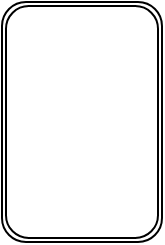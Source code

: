 <mxfile version="14.9.3" type="github">
  <diagram name="Page-1" id="e7e014a7-5840-1c2e-5031-d8a46d1fe8dd">
    <mxGraphModel dx="1298" dy="752" grid="1" gridSize="10" guides="1" tooltips="1" connect="1" arrows="1" fold="1" page="1" pageScale="1" pageWidth="1169" pageHeight="826" background="none" math="0" shadow="0">
      <root>
        <mxCell id="0" />
        <mxCell id="1" parent="0" />
        <mxCell id="L-QgVrxXDuTGMFpf5FV9-42" value="" style="shape=ext;double=1;rounded=1;whiteSpace=wrap;html=1;shadow=0;direction=south;" vertex="1" parent="1">
          <mxGeometry x="260" y="260" width="80" height="120" as="geometry" />
        </mxCell>
      </root>
    </mxGraphModel>
  </diagram>
</mxfile>
